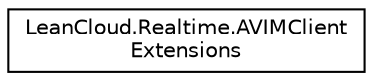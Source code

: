 digraph "Graphical Class Hierarchy"
{
  edge [fontname="Helvetica",fontsize="10",labelfontname="Helvetica",labelfontsize="10"];
  node [fontname="Helvetica",fontsize="10",shape=record];
  rankdir="LR";
  Node1 [label="LeanCloud.Realtime.AVIMClient\lExtensions",height=0.2,width=0.4,color="black", fillcolor="white", style="filled",URL="$classLeanCloud_1_1Realtime_1_1AVIMClientExtensions.html",tooltip="AVIMClient extensions. "];
}
